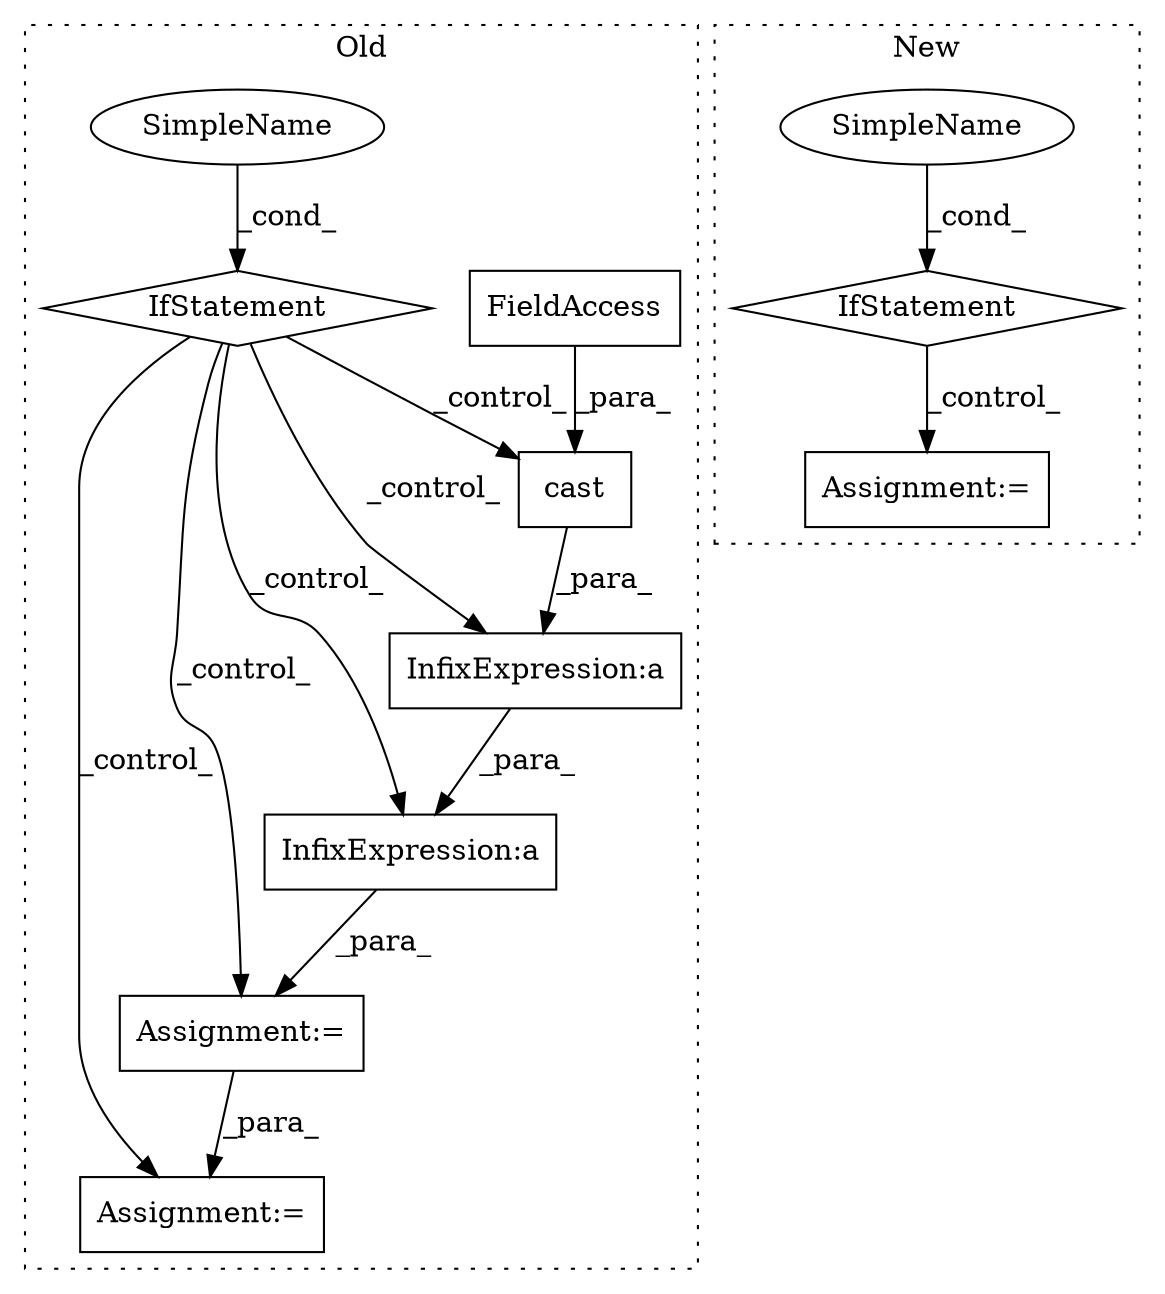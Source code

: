 digraph G {
subgraph cluster0 {
1 [label="cast" a="32" s="1914,1958" l="5,1" shape="box"];
3 [label="Assignment:=" a="7" s="1990" l="2" shape="box"];
6 [label="Assignment:=" a="7" s="1888" l="1" shape="box"];
7 [label="FieldAccess" a="22" s="1934" l="24" shape="box"];
8 [label="InfixExpression:a" a="27" s="1960" l="3" shape="box"];
9 [label="InfixExpression:a" a="27" s="1894" l="3" shape="box"];
10 [label="SimpleName" a="42" s="1859" l="14" shape="ellipse"];
11 [label="IfStatement" a="25" s="1855,1873" l="4,2" shape="diamond"];
label = "Old";
style="dotted";
}
subgraph cluster1 {
2 [label="IfStatement" a="25" s="2183,2209" l="4,2" shape="diamond"];
4 [label="Assignment:=" a="7" s="2230" l="1" shape="box"];
5 [label="SimpleName" a="42" s="" l="" shape="ellipse"];
label = "New";
style="dotted";
}
1 -> 9 [label="_para_"];
2 -> 4 [label="_control_"];
5 -> 2 [label="_cond_"];
6 -> 3 [label="_para_"];
7 -> 1 [label="_para_"];
8 -> 6 [label="_para_"];
9 -> 8 [label="_para_"];
10 -> 11 [label="_cond_"];
11 -> 6 [label="_control_"];
11 -> 3 [label="_control_"];
11 -> 8 [label="_control_"];
11 -> 1 [label="_control_"];
11 -> 9 [label="_control_"];
}